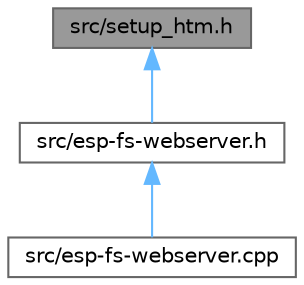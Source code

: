 digraph "src/setup_htm.h"
{
 // LATEX_PDF_SIZE
  bgcolor="transparent";
  edge [fontname=Helvetica,fontsize=10,labelfontname=Helvetica,labelfontsize=10];
  node [fontname=Helvetica,fontsize=10,shape=box,height=0.2,width=0.4];
  Node1 [label="src/setup_htm.h",height=0.2,width=0.4,color="gray40", fillcolor="grey60", style="filled", fontcolor="black",tooltip=" "];
  Node1 -> Node2 [dir="back",color="steelblue1",style="solid"];
  Node2 [label="src/esp-fs-webserver.h",height=0.2,width=0.4,color="grey40", fillcolor="white", style="filled",URL="$esp-fs-webserver_8h.html",tooltip=" "];
  Node2 -> Node3 [dir="back",color="steelblue1",style="solid"];
  Node3 [label="src/esp-fs-webserver.cpp",height=0.2,width=0.4,color="grey40", fillcolor="white", style="filled",URL="$esp-fs-webserver_8cpp.html",tooltip=" "];
}
